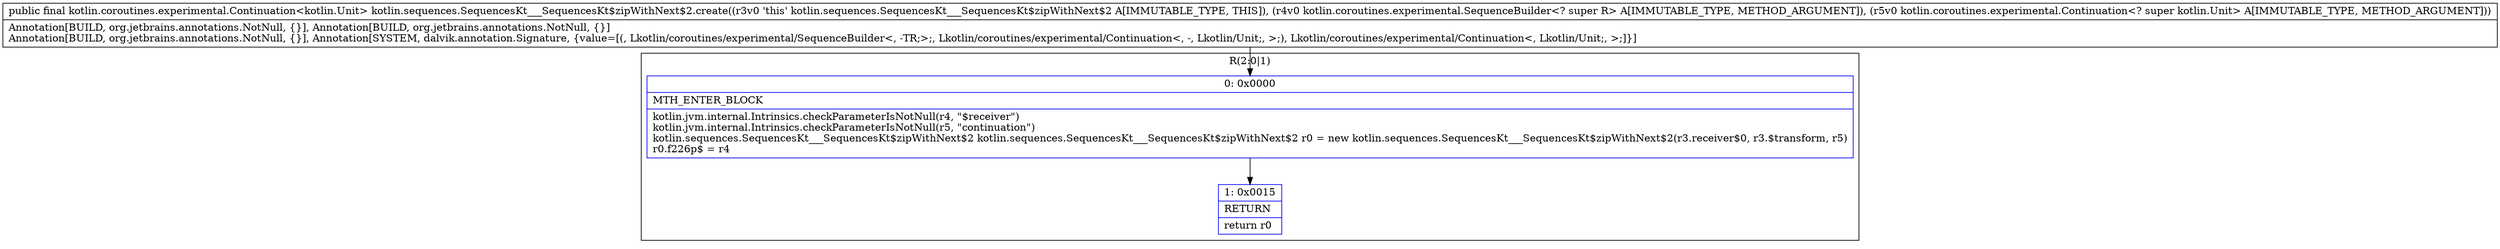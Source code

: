 digraph "CFG forkotlin.sequences.SequencesKt___SequencesKt$zipWithNext$2.create(Lkotlin\/coroutines\/experimental\/SequenceBuilder;Lkotlin\/coroutines\/experimental\/Continuation;)Lkotlin\/coroutines\/experimental\/Continuation;" {
subgraph cluster_Region_1531519559 {
label = "R(2:0|1)";
node [shape=record,color=blue];
Node_0 [shape=record,label="{0\:\ 0x0000|MTH_ENTER_BLOCK\l|kotlin.jvm.internal.Intrinsics.checkParameterIsNotNull(r4, \"$receiver\")\lkotlin.jvm.internal.Intrinsics.checkParameterIsNotNull(r5, \"continuation\")\lkotlin.sequences.SequencesKt___SequencesKt$zipWithNext$2 kotlin.sequences.SequencesKt___SequencesKt$zipWithNext$2 r0 = new kotlin.sequences.SequencesKt___SequencesKt$zipWithNext$2(r3.receiver$0, r3.$transform, r5)\lr0.f226p$ = r4\l}"];
Node_1 [shape=record,label="{1\:\ 0x0015|RETURN\l|return r0\l}"];
}
MethodNode[shape=record,label="{public final kotlin.coroutines.experimental.Continuation\<kotlin.Unit\> kotlin.sequences.SequencesKt___SequencesKt$zipWithNext$2.create((r3v0 'this' kotlin.sequences.SequencesKt___SequencesKt$zipWithNext$2 A[IMMUTABLE_TYPE, THIS]), (r4v0 kotlin.coroutines.experimental.SequenceBuilder\<? super R\> A[IMMUTABLE_TYPE, METHOD_ARGUMENT]), (r5v0 kotlin.coroutines.experimental.Continuation\<? super kotlin.Unit\> A[IMMUTABLE_TYPE, METHOD_ARGUMENT]))  | Annotation[BUILD, org.jetbrains.annotations.NotNull, \{\}], Annotation[BUILD, org.jetbrains.annotations.NotNull, \{\}]\lAnnotation[BUILD, org.jetbrains.annotations.NotNull, \{\}], Annotation[SYSTEM, dalvik.annotation.Signature, \{value=[(, Lkotlin\/coroutines\/experimental\/SequenceBuilder\<, \-TR;\>;, Lkotlin\/coroutines\/experimental\/Continuation\<, \-, Lkotlin\/Unit;, \>;), Lkotlin\/coroutines\/experimental\/Continuation\<, Lkotlin\/Unit;, \>;]\}]\l}"];
MethodNode -> Node_0;
Node_0 -> Node_1;
}

